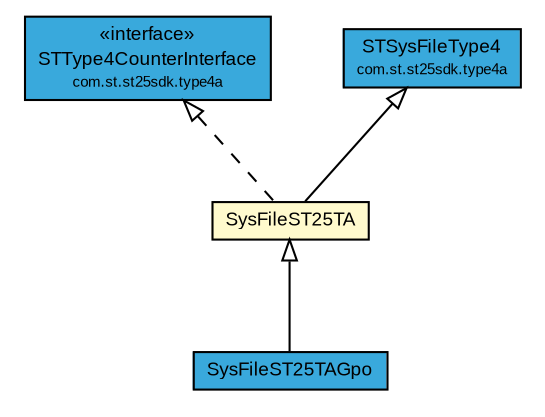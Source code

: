 #!/usr/local/bin/dot
#
# Class diagram 
# Generated by UMLGraph version R5_7_2-3-gee82a7 (http://www.umlgraph.org/)
#

digraph G {
	edge [fontname="arial",fontsize=10,labelfontname="arial",labelfontsize=10];
	node [fontname="arial",fontsize=10,shape=plaintext];
	nodesep=0.25;
	ranksep=0.5;
	// com.st.st25sdk.type4a.STType4CounterInterface
	c50576 [label=<<table title="com.st.st25sdk.type4a.STType4CounterInterface" border="0" cellborder="1" cellspacing="0" cellpadding="2" port="p" bgcolor="#39a9dc" href="../STType4CounterInterface.html">
		<tr><td><table border="0" cellspacing="0" cellpadding="1">
<tr><td align="center" balign="center"> &#171;interface&#187; </td></tr>
<tr><td align="center" balign="center"> STType4CounterInterface </td></tr>
<tr><td align="center" balign="center"><font point-size="7.0"> com.st.st25sdk.type4a </font></td></tr>
		</table></td></tr>
		</table>>, URL="../STType4CounterInterface.html", fontname="arial", fontcolor="black", fontsize=9.0];
	// com.st.st25sdk.type4a.STSysFileType4
	c50577 [label=<<table title="com.st.st25sdk.type4a.STSysFileType4" border="0" cellborder="1" cellspacing="0" cellpadding="2" port="p" bgcolor="#39a9dc" href="../STSysFileType4.html">
		<tr><td><table border="0" cellspacing="0" cellpadding="1">
<tr><td align="center" balign="center"> STSysFileType4 </td></tr>
<tr><td align="center" balign="center"><font point-size="7.0"> com.st.st25sdk.type4a </font></td></tr>
		</table></td></tr>
		</table>>, URL="../STSysFileType4.html", fontname="arial", fontcolor="black", fontsize=9.0];
	// com.st.st25sdk.type4a.st25ta.SysFileST25TAGpo
	c50592 [label=<<table title="com.st.st25sdk.type4a.st25ta.SysFileST25TAGpo" border="0" cellborder="1" cellspacing="0" cellpadding="2" port="p" bgcolor="#39a9dc" href="./SysFileST25TAGpo.html">
		<tr><td><table border="0" cellspacing="0" cellpadding="1">
<tr><td align="center" balign="center"> SysFileST25TAGpo </td></tr>
		</table></td></tr>
		</table>>, URL="./SysFileST25TAGpo.html", fontname="arial", fontcolor="black", fontsize=9.0];
	// com.st.st25sdk.type4a.st25ta.SysFileST25TA
	c50593 [label=<<table title="com.st.st25sdk.type4a.st25ta.SysFileST25TA" border="0" cellborder="1" cellspacing="0" cellpadding="2" port="p" bgcolor="lemonChiffon" href="./SysFileST25TA.html">
		<tr><td><table border="0" cellspacing="0" cellpadding="1">
<tr><td align="center" balign="center"> SysFileST25TA </td></tr>
		</table></td></tr>
		</table>>, URL="./SysFileST25TA.html", fontname="arial", fontcolor="black", fontsize=9.0];
	//com.st.st25sdk.type4a.st25ta.SysFileST25TAGpo extends com.st.st25sdk.type4a.st25ta.SysFileST25TA
	c50593:p -> c50592:p [dir=back,arrowtail=empty];
	//com.st.st25sdk.type4a.st25ta.SysFileST25TA extends com.st.st25sdk.type4a.STSysFileType4
	c50577:p -> c50593:p [dir=back,arrowtail=empty];
	//com.st.st25sdk.type4a.st25ta.SysFileST25TA implements com.st.st25sdk.type4a.STType4CounterInterface
	c50576:p -> c50593:p [dir=back,arrowtail=empty,style=dashed];
}


